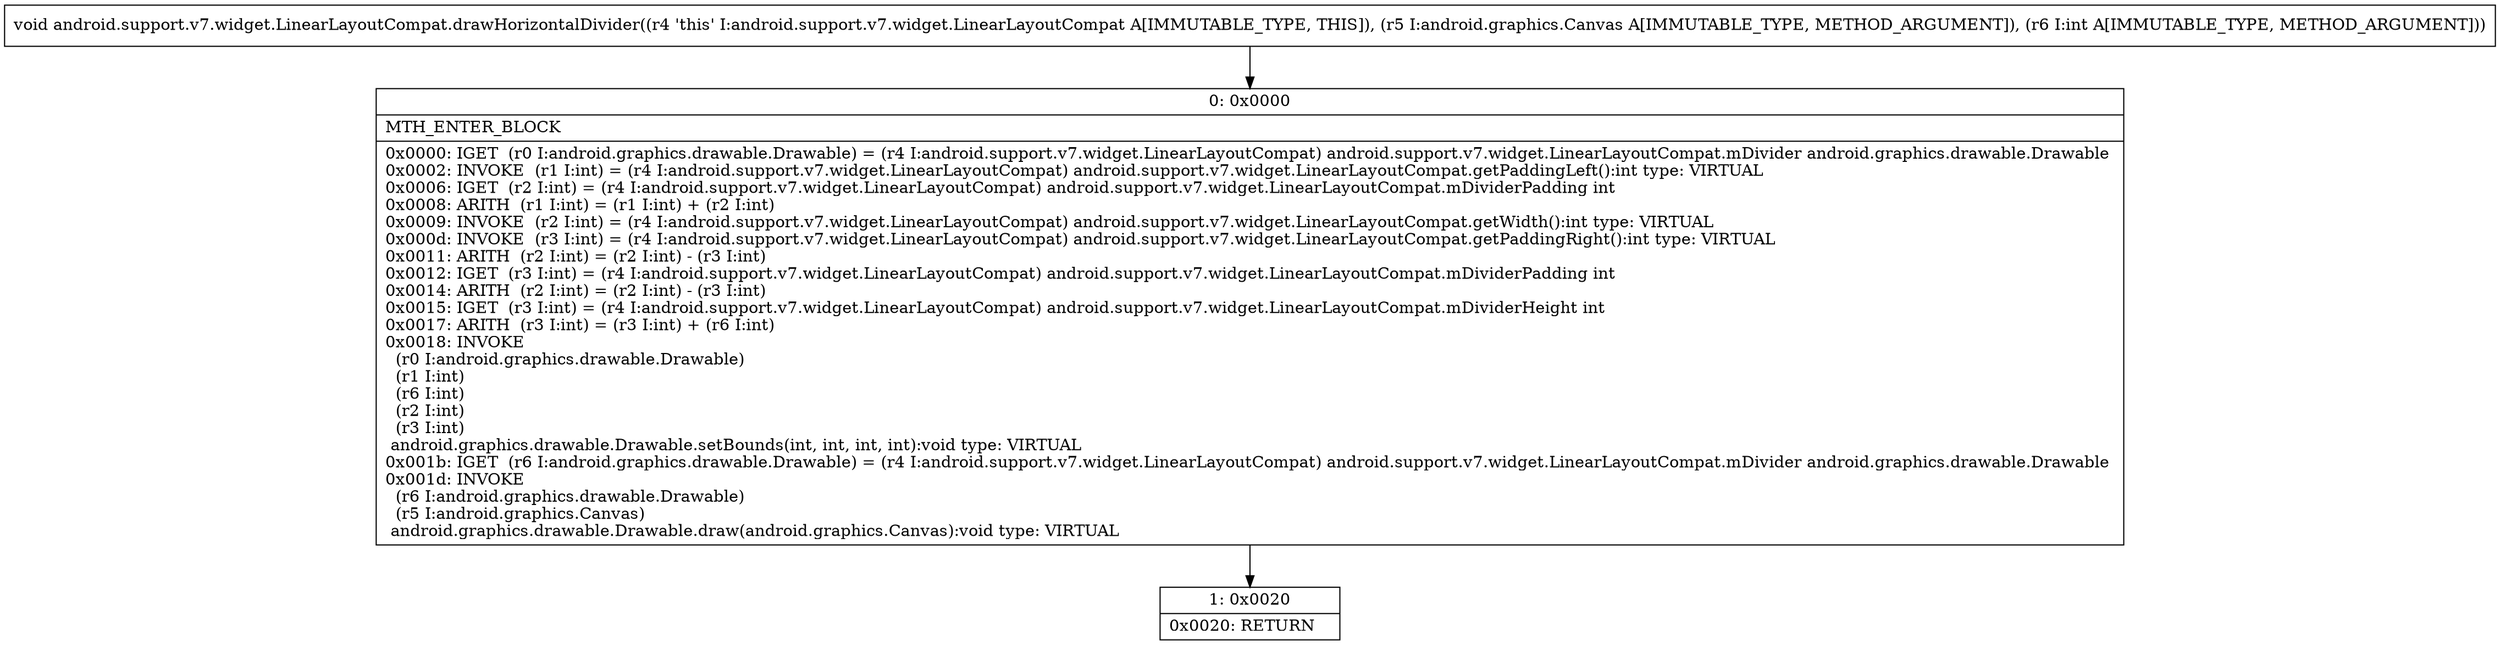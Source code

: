 digraph "CFG forandroid.support.v7.widget.LinearLayoutCompat.drawHorizontalDivider(Landroid\/graphics\/Canvas;I)V" {
Node_0 [shape=record,label="{0\:\ 0x0000|MTH_ENTER_BLOCK\l|0x0000: IGET  (r0 I:android.graphics.drawable.Drawable) = (r4 I:android.support.v7.widget.LinearLayoutCompat) android.support.v7.widget.LinearLayoutCompat.mDivider android.graphics.drawable.Drawable \l0x0002: INVOKE  (r1 I:int) = (r4 I:android.support.v7.widget.LinearLayoutCompat) android.support.v7.widget.LinearLayoutCompat.getPaddingLeft():int type: VIRTUAL \l0x0006: IGET  (r2 I:int) = (r4 I:android.support.v7.widget.LinearLayoutCompat) android.support.v7.widget.LinearLayoutCompat.mDividerPadding int \l0x0008: ARITH  (r1 I:int) = (r1 I:int) + (r2 I:int) \l0x0009: INVOKE  (r2 I:int) = (r4 I:android.support.v7.widget.LinearLayoutCompat) android.support.v7.widget.LinearLayoutCompat.getWidth():int type: VIRTUAL \l0x000d: INVOKE  (r3 I:int) = (r4 I:android.support.v7.widget.LinearLayoutCompat) android.support.v7.widget.LinearLayoutCompat.getPaddingRight():int type: VIRTUAL \l0x0011: ARITH  (r2 I:int) = (r2 I:int) \- (r3 I:int) \l0x0012: IGET  (r3 I:int) = (r4 I:android.support.v7.widget.LinearLayoutCompat) android.support.v7.widget.LinearLayoutCompat.mDividerPadding int \l0x0014: ARITH  (r2 I:int) = (r2 I:int) \- (r3 I:int) \l0x0015: IGET  (r3 I:int) = (r4 I:android.support.v7.widget.LinearLayoutCompat) android.support.v7.widget.LinearLayoutCompat.mDividerHeight int \l0x0017: ARITH  (r3 I:int) = (r3 I:int) + (r6 I:int) \l0x0018: INVOKE  \l  (r0 I:android.graphics.drawable.Drawable)\l  (r1 I:int)\l  (r6 I:int)\l  (r2 I:int)\l  (r3 I:int)\l android.graphics.drawable.Drawable.setBounds(int, int, int, int):void type: VIRTUAL \l0x001b: IGET  (r6 I:android.graphics.drawable.Drawable) = (r4 I:android.support.v7.widget.LinearLayoutCompat) android.support.v7.widget.LinearLayoutCompat.mDivider android.graphics.drawable.Drawable \l0x001d: INVOKE  \l  (r6 I:android.graphics.drawable.Drawable)\l  (r5 I:android.graphics.Canvas)\l android.graphics.drawable.Drawable.draw(android.graphics.Canvas):void type: VIRTUAL \l}"];
Node_1 [shape=record,label="{1\:\ 0x0020|0x0020: RETURN   \l}"];
MethodNode[shape=record,label="{void android.support.v7.widget.LinearLayoutCompat.drawHorizontalDivider((r4 'this' I:android.support.v7.widget.LinearLayoutCompat A[IMMUTABLE_TYPE, THIS]), (r5 I:android.graphics.Canvas A[IMMUTABLE_TYPE, METHOD_ARGUMENT]), (r6 I:int A[IMMUTABLE_TYPE, METHOD_ARGUMENT])) }"];
MethodNode -> Node_0;
Node_0 -> Node_1;
}


